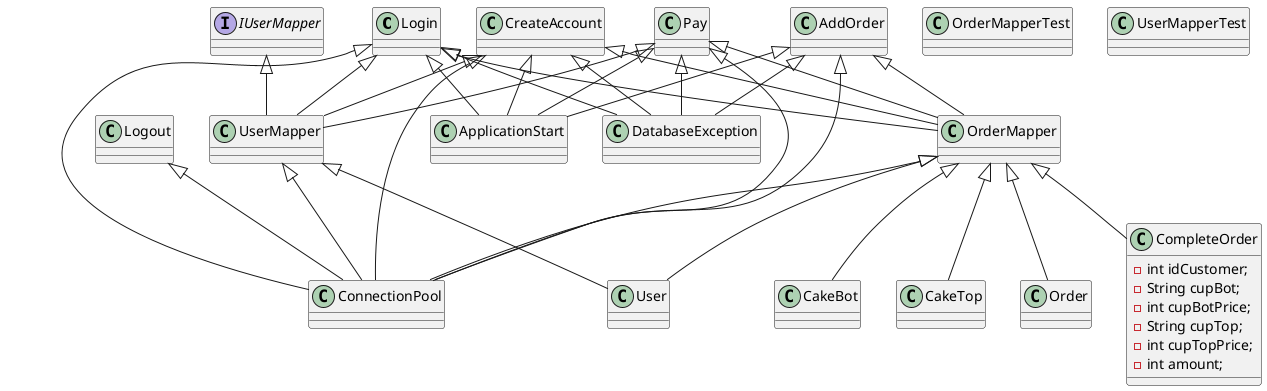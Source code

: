 @startuml
'https://plantuml.com/class-diagram

Login <|-- ConnectionPool
Login <|-- ApplicationStart
Login <|-- DatabaseException
Login <|-- OrderMapper
Login <|-- UserMapper

Logout <|-- ConnectionPool

CreateAccount <|-- ConnectionPool
CreateAccount <|-- ApplicationStart
CreateAccount <|-- DatabaseException
CreateAccount <|-- OrderMapper
CreateAccount <|-- UserMapper

Pay <|-- ConnectionPool
Pay <|-- ApplicationStart
Pay <|-- DatabaseException
Pay <|-- OrderMapper
Pay <|-- UserMapper

AddOrder <|-- ConnectionPool
AddOrder <|-- ApplicationStart
AddOrder <|-- DatabaseException
AddOrder <|-- OrderMapper

OrderMapper <|-- ConnectionPool
OrderMapper <|-- Order
OrderMapper <|-- CompleteOrder
OrderMapper <|-- CakeBot
OrderMapper <|-- CakeTop
OrderMapper <|-- User

UserMapper <|-- ConnectionPool
UserMapper <|-- User
IUserMapper <|-- UserMapper

class DatabaseException{}

class OrderMapperTest{}

class UserMapperTest{}

class ApplicationStart{}

class ConnectionPool{}

class CompleteOrder{
    - int idCustomer;
    - String cupBot;
    - int cupBotPrice;
    - String cupTop;
    - int cupTopPrice;
    - int amount;
}

class CreateAccount{}

class OrderMapper{}

interface IUserMapper{}

class UserMapper{}

class AddOrder{}

class CakeTop{}

class CakeBot{}

class Logout{}

class Order{}

class Login{}

class User{}

class Pay{}

@enduml